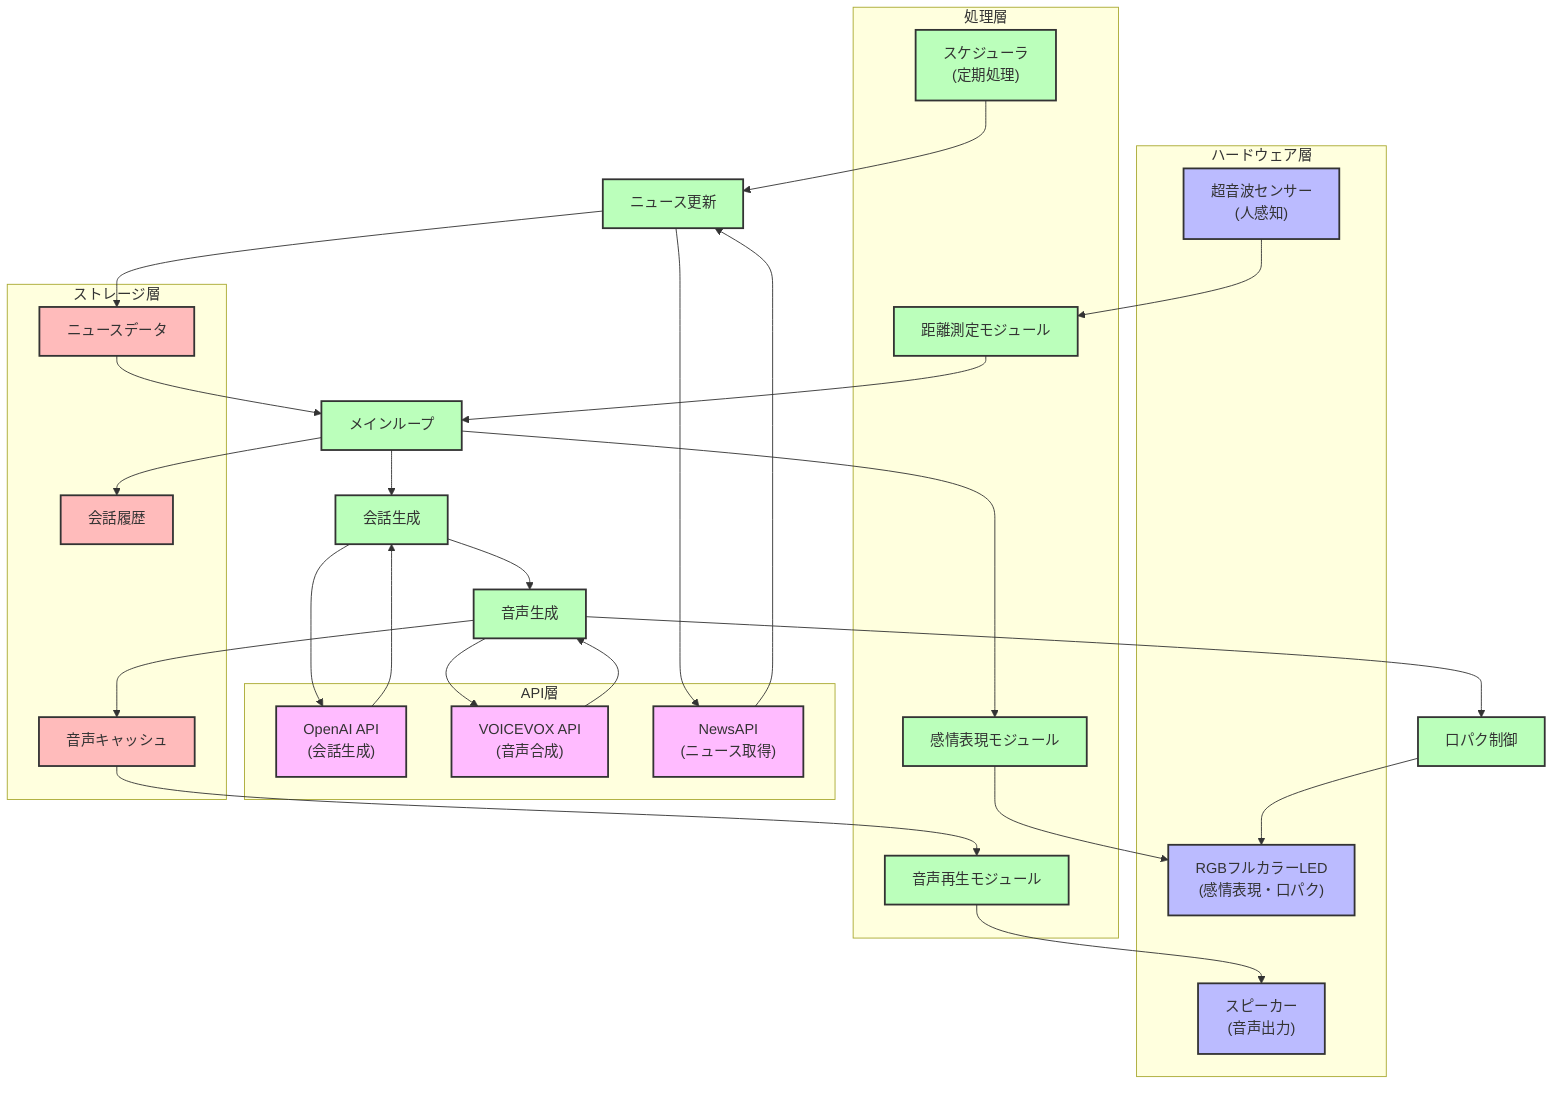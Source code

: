 flowchart TB
    subgraph ハードウェア層
    sensor["超音波センサー\n(人感知)"]
    led["RGBフルカラーLED\n(感情表現・口パク)"]
    speaker["スピーカー\n(音声出力)"]
    end
    
    subgraph 処理層
    distance["距離測定モジュール"]
    emotion["感情表現モジュール"]
    audio_player["音声再生モジュール"]
    scheduler["スケジューラ\n(定期処理)"]
    end
    
    subgraph API層
    llm["OpenAI API\n(会話生成)"]
    voicevox["VOICEVOX API\n(音声合成)"]
    newsapi["NewsAPI\n(ニュース取得)"]
    end
    
    subgraph ストレージ層
    audio_cache["音声キャッシュ"]
    conversation["会話履歴"]
    news_data["ニュースデータ"]
    end
    
    sensor --> distance
    distance --> main["メインループ"]
    
    main --> conversation
    main --> emotion
    emotion --> led
    
    main --> dialog["会話生成"]
    dialog --> llm
    llm --> dialog
    
    dialog --> voice["音声生成"]
    voice --> voicevox
    voicevox --> voice
    
    voice --> audio_cache
    audio_cache --> audio_player
    audio_player --> speaker
    
    scheduler --> news_update["ニュース更新"]
    news_update --> newsapi
    newsapi --> news_update
    news_update --> news_data
    news_data --> main
    
    voice --> lip_sync["口パク制御"]
    lip_sync --> led
    
    classDef hardware fill:#bbf,stroke:#333,stroke-width:2px
    classDef processing fill:#bfb,stroke:#333,stroke-width:2px
    classDef api fill:#fbf,stroke:#333,stroke-width:2px
    classDef storage fill:#fbb,stroke:#333,stroke-width:2px
    
    class sensor,led,speaker hardware
    class distance,emotion,audio_player,scheduler,main,dialog,voice,lip_sync,news_update processing
    class llm,voicevox,newsapi api
    class audio_cache,conversation,news_data storage
